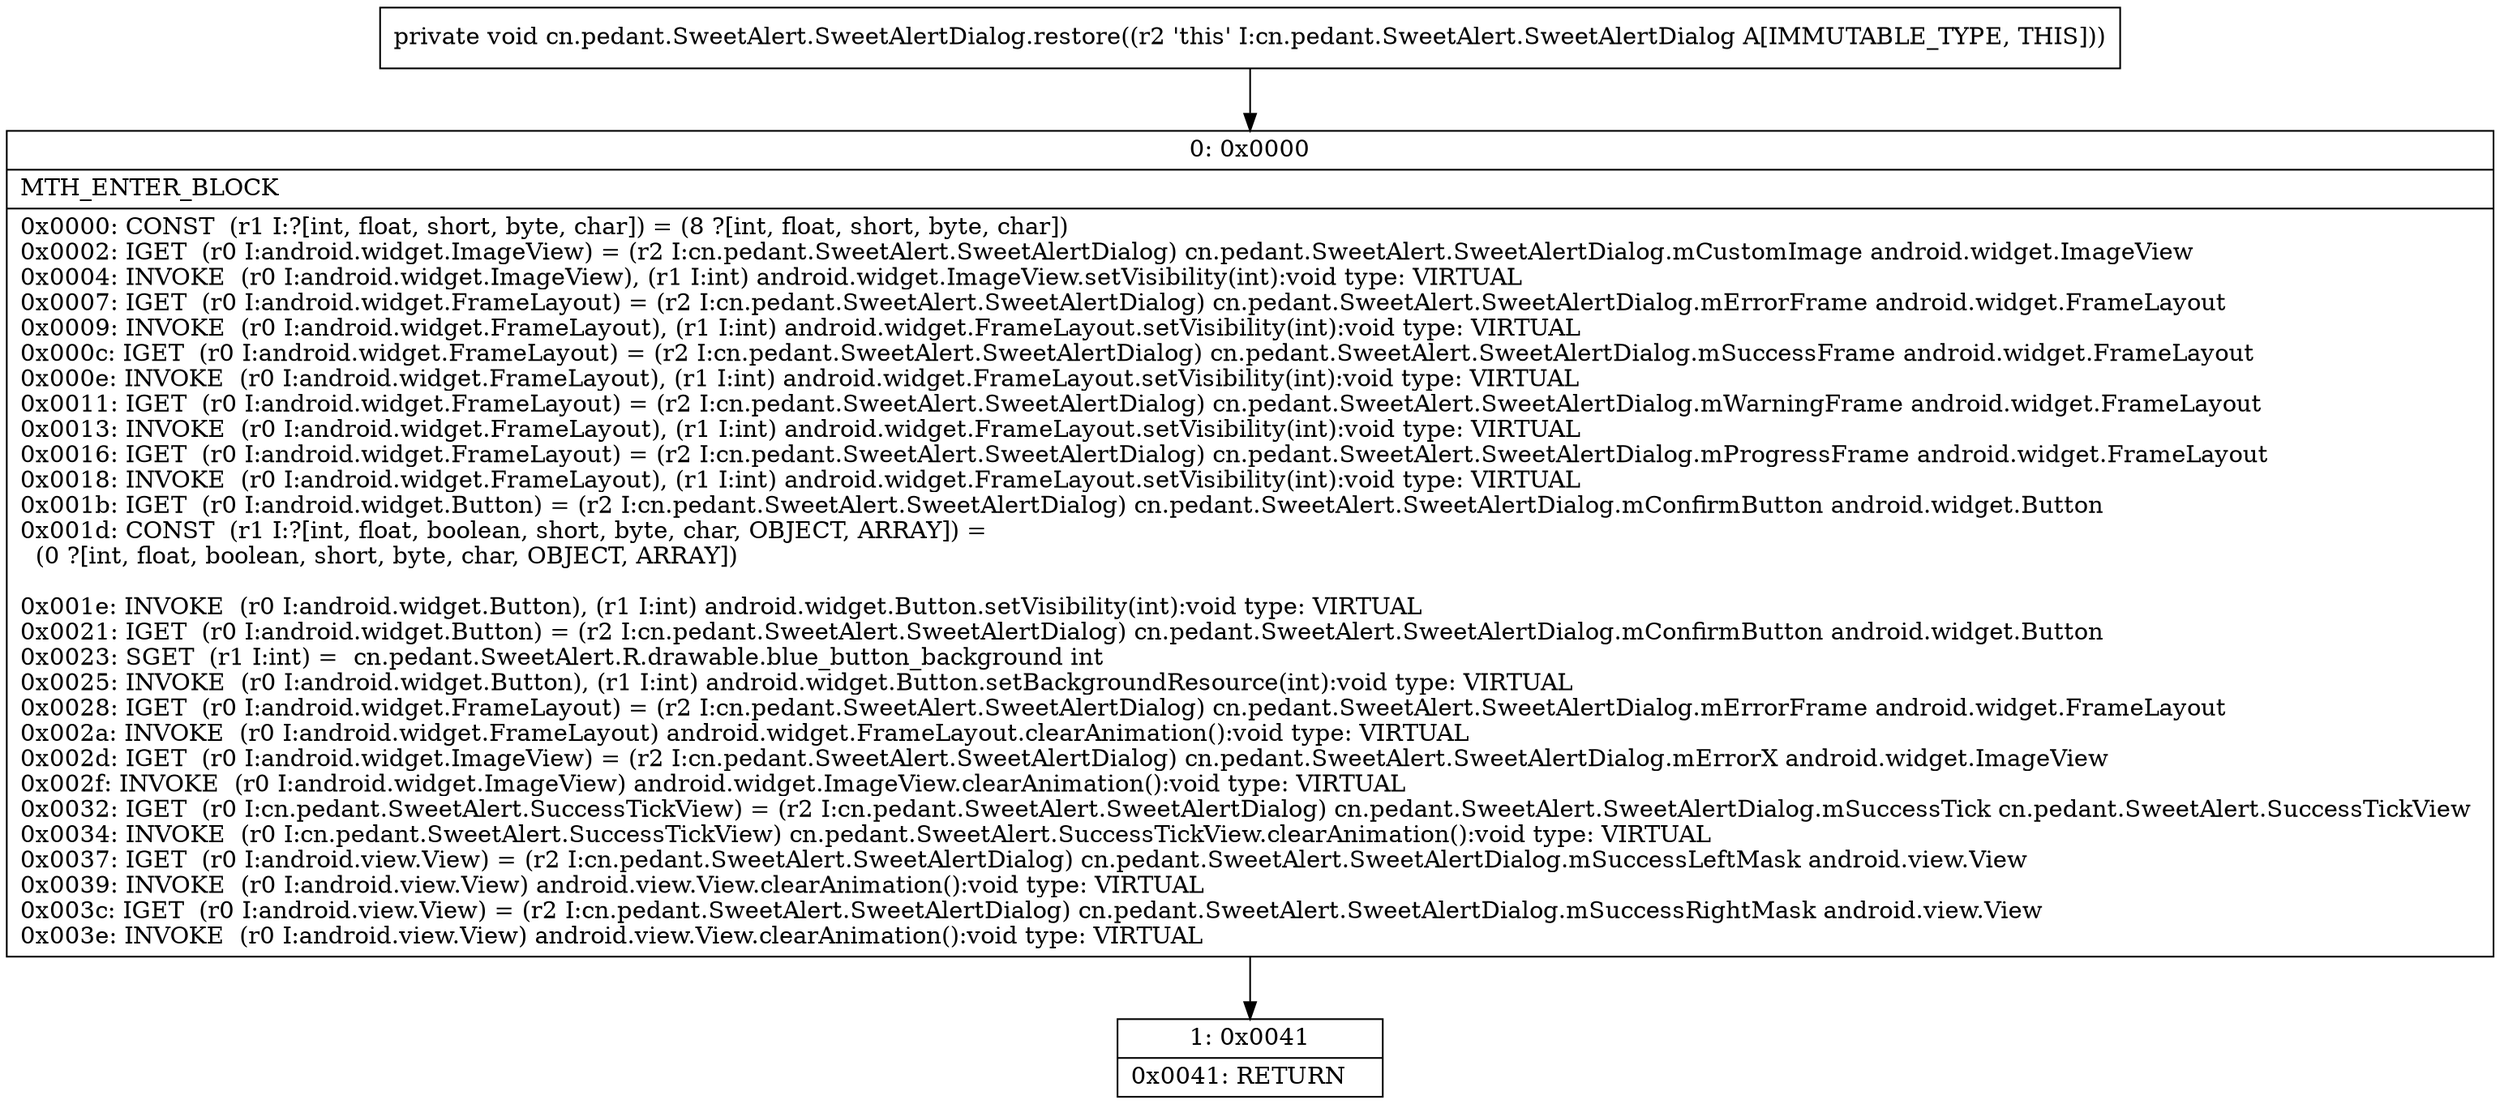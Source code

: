 digraph "CFG forcn.pedant.SweetAlert.SweetAlertDialog.restore()V" {
Node_0 [shape=record,label="{0\:\ 0x0000|MTH_ENTER_BLOCK\l|0x0000: CONST  (r1 I:?[int, float, short, byte, char]) = (8 ?[int, float, short, byte, char]) \l0x0002: IGET  (r0 I:android.widget.ImageView) = (r2 I:cn.pedant.SweetAlert.SweetAlertDialog) cn.pedant.SweetAlert.SweetAlertDialog.mCustomImage android.widget.ImageView \l0x0004: INVOKE  (r0 I:android.widget.ImageView), (r1 I:int) android.widget.ImageView.setVisibility(int):void type: VIRTUAL \l0x0007: IGET  (r0 I:android.widget.FrameLayout) = (r2 I:cn.pedant.SweetAlert.SweetAlertDialog) cn.pedant.SweetAlert.SweetAlertDialog.mErrorFrame android.widget.FrameLayout \l0x0009: INVOKE  (r0 I:android.widget.FrameLayout), (r1 I:int) android.widget.FrameLayout.setVisibility(int):void type: VIRTUAL \l0x000c: IGET  (r0 I:android.widget.FrameLayout) = (r2 I:cn.pedant.SweetAlert.SweetAlertDialog) cn.pedant.SweetAlert.SweetAlertDialog.mSuccessFrame android.widget.FrameLayout \l0x000e: INVOKE  (r0 I:android.widget.FrameLayout), (r1 I:int) android.widget.FrameLayout.setVisibility(int):void type: VIRTUAL \l0x0011: IGET  (r0 I:android.widget.FrameLayout) = (r2 I:cn.pedant.SweetAlert.SweetAlertDialog) cn.pedant.SweetAlert.SweetAlertDialog.mWarningFrame android.widget.FrameLayout \l0x0013: INVOKE  (r0 I:android.widget.FrameLayout), (r1 I:int) android.widget.FrameLayout.setVisibility(int):void type: VIRTUAL \l0x0016: IGET  (r0 I:android.widget.FrameLayout) = (r2 I:cn.pedant.SweetAlert.SweetAlertDialog) cn.pedant.SweetAlert.SweetAlertDialog.mProgressFrame android.widget.FrameLayout \l0x0018: INVOKE  (r0 I:android.widget.FrameLayout), (r1 I:int) android.widget.FrameLayout.setVisibility(int):void type: VIRTUAL \l0x001b: IGET  (r0 I:android.widget.Button) = (r2 I:cn.pedant.SweetAlert.SweetAlertDialog) cn.pedant.SweetAlert.SweetAlertDialog.mConfirmButton android.widget.Button \l0x001d: CONST  (r1 I:?[int, float, boolean, short, byte, char, OBJECT, ARRAY]) = \l  (0 ?[int, float, boolean, short, byte, char, OBJECT, ARRAY])\l \l0x001e: INVOKE  (r0 I:android.widget.Button), (r1 I:int) android.widget.Button.setVisibility(int):void type: VIRTUAL \l0x0021: IGET  (r0 I:android.widget.Button) = (r2 I:cn.pedant.SweetAlert.SweetAlertDialog) cn.pedant.SweetAlert.SweetAlertDialog.mConfirmButton android.widget.Button \l0x0023: SGET  (r1 I:int) =  cn.pedant.SweetAlert.R.drawable.blue_button_background int \l0x0025: INVOKE  (r0 I:android.widget.Button), (r1 I:int) android.widget.Button.setBackgroundResource(int):void type: VIRTUAL \l0x0028: IGET  (r0 I:android.widget.FrameLayout) = (r2 I:cn.pedant.SweetAlert.SweetAlertDialog) cn.pedant.SweetAlert.SweetAlertDialog.mErrorFrame android.widget.FrameLayout \l0x002a: INVOKE  (r0 I:android.widget.FrameLayout) android.widget.FrameLayout.clearAnimation():void type: VIRTUAL \l0x002d: IGET  (r0 I:android.widget.ImageView) = (r2 I:cn.pedant.SweetAlert.SweetAlertDialog) cn.pedant.SweetAlert.SweetAlertDialog.mErrorX android.widget.ImageView \l0x002f: INVOKE  (r0 I:android.widget.ImageView) android.widget.ImageView.clearAnimation():void type: VIRTUAL \l0x0032: IGET  (r0 I:cn.pedant.SweetAlert.SuccessTickView) = (r2 I:cn.pedant.SweetAlert.SweetAlertDialog) cn.pedant.SweetAlert.SweetAlertDialog.mSuccessTick cn.pedant.SweetAlert.SuccessTickView \l0x0034: INVOKE  (r0 I:cn.pedant.SweetAlert.SuccessTickView) cn.pedant.SweetAlert.SuccessTickView.clearAnimation():void type: VIRTUAL \l0x0037: IGET  (r0 I:android.view.View) = (r2 I:cn.pedant.SweetAlert.SweetAlertDialog) cn.pedant.SweetAlert.SweetAlertDialog.mSuccessLeftMask android.view.View \l0x0039: INVOKE  (r0 I:android.view.View) android.view.View.clearAnimation():void type: VIRTUAL \l0x003c: IGET  (r0 I:android.view.View) = (r2 I:cn.pedant.SweetAlert.SweetAlertDialog) cn.pedant.SweetAlert.SweetAlertDialog.mSuccessRightMask android.view.View \l0x003e: INVOKE  (r0 I:android.view.View) android.view.View.clearAnimation():void type: VIRTUAL \l}"];
Node_1 [shape=record,label="{1\:\ 0x0041|0x0041: RETURN   \l}"];
MethodNode[shape=record,label="{private void cn.pedant.SweetAlert.SweetAlertDialog.restore((r2 'this' I:cn.pedant.SweetAlert.SweetAlertDialog A[IMMUTABLE_TYPE, THIS])) }"];
MethodNode -> Node_0;
Node_0 -> Node_1;
}

